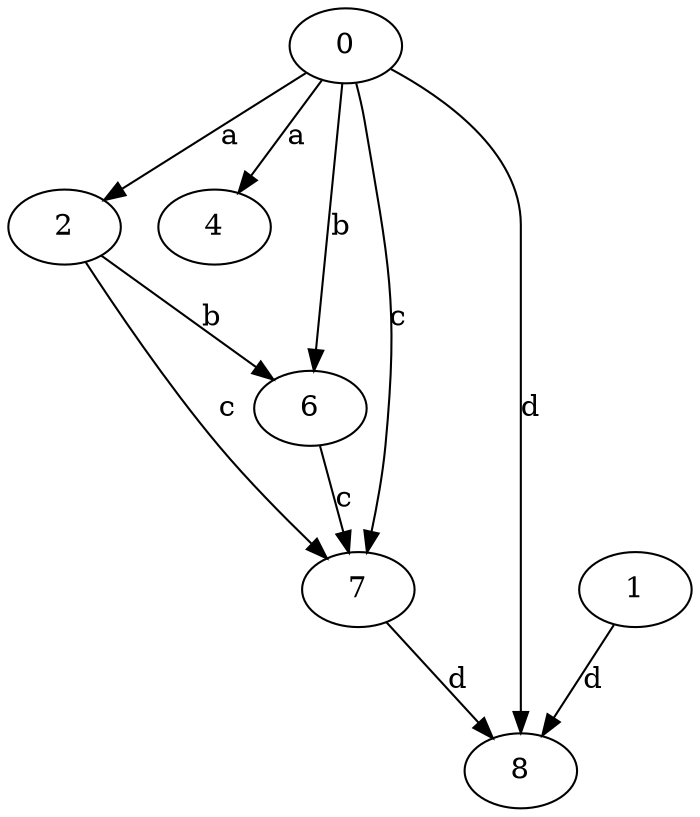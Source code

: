 strict digraph  {
2;
0;
1;
4;
6;
7;
8;
2 -> 6  [label=b];
2 -> 7  [label=c];
0 -> 2  [label=a];
0 -> 4  [label=a];
0 -> 6  [label=b];
0 -> 7  [label=c];
0 -> 8  [label=d];
1 -> 8  [label=d];
6 -> 7  [label=c];
7 -> 8  [label=d];
}
